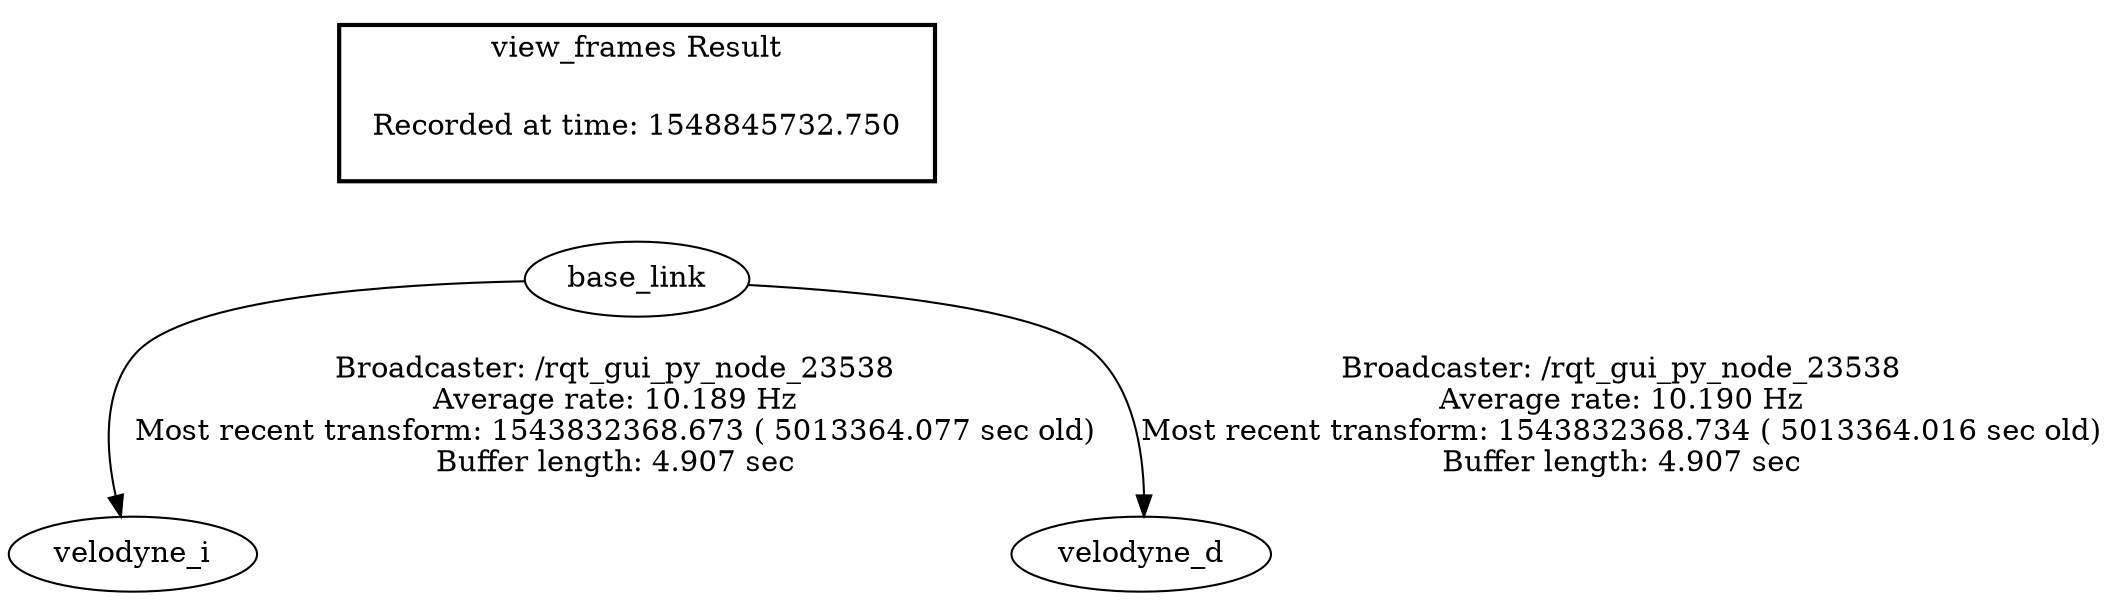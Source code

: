 digraph G {
"base_link" -> "velodyne_i"[label="Broadcaster: /rqt_gui_py_node_23538\nAverage rate: 10.189 Hz\nMost recent transform: 1543832368.673 ( 5013364.077 sec old)\nBuffer length: 4.907 sec\n"];
"base_link" -> "velodyne_d"[label="Broadcaster: /rqt_gui_py_node_23538\nAverage rate: 10.190 Hz\nMost recent transform: 1543832368.734 ( 5013364.016 sec old)\nBuffer length: 4.907 sec\n"];
edge [style=invis];
 subgraph cluster_legend { style=bold; color=black; label ="view_frames Result";
"Recorded at time: 1548845732.750"[ shape=plaintext ] ;
 }->"base_link";
}